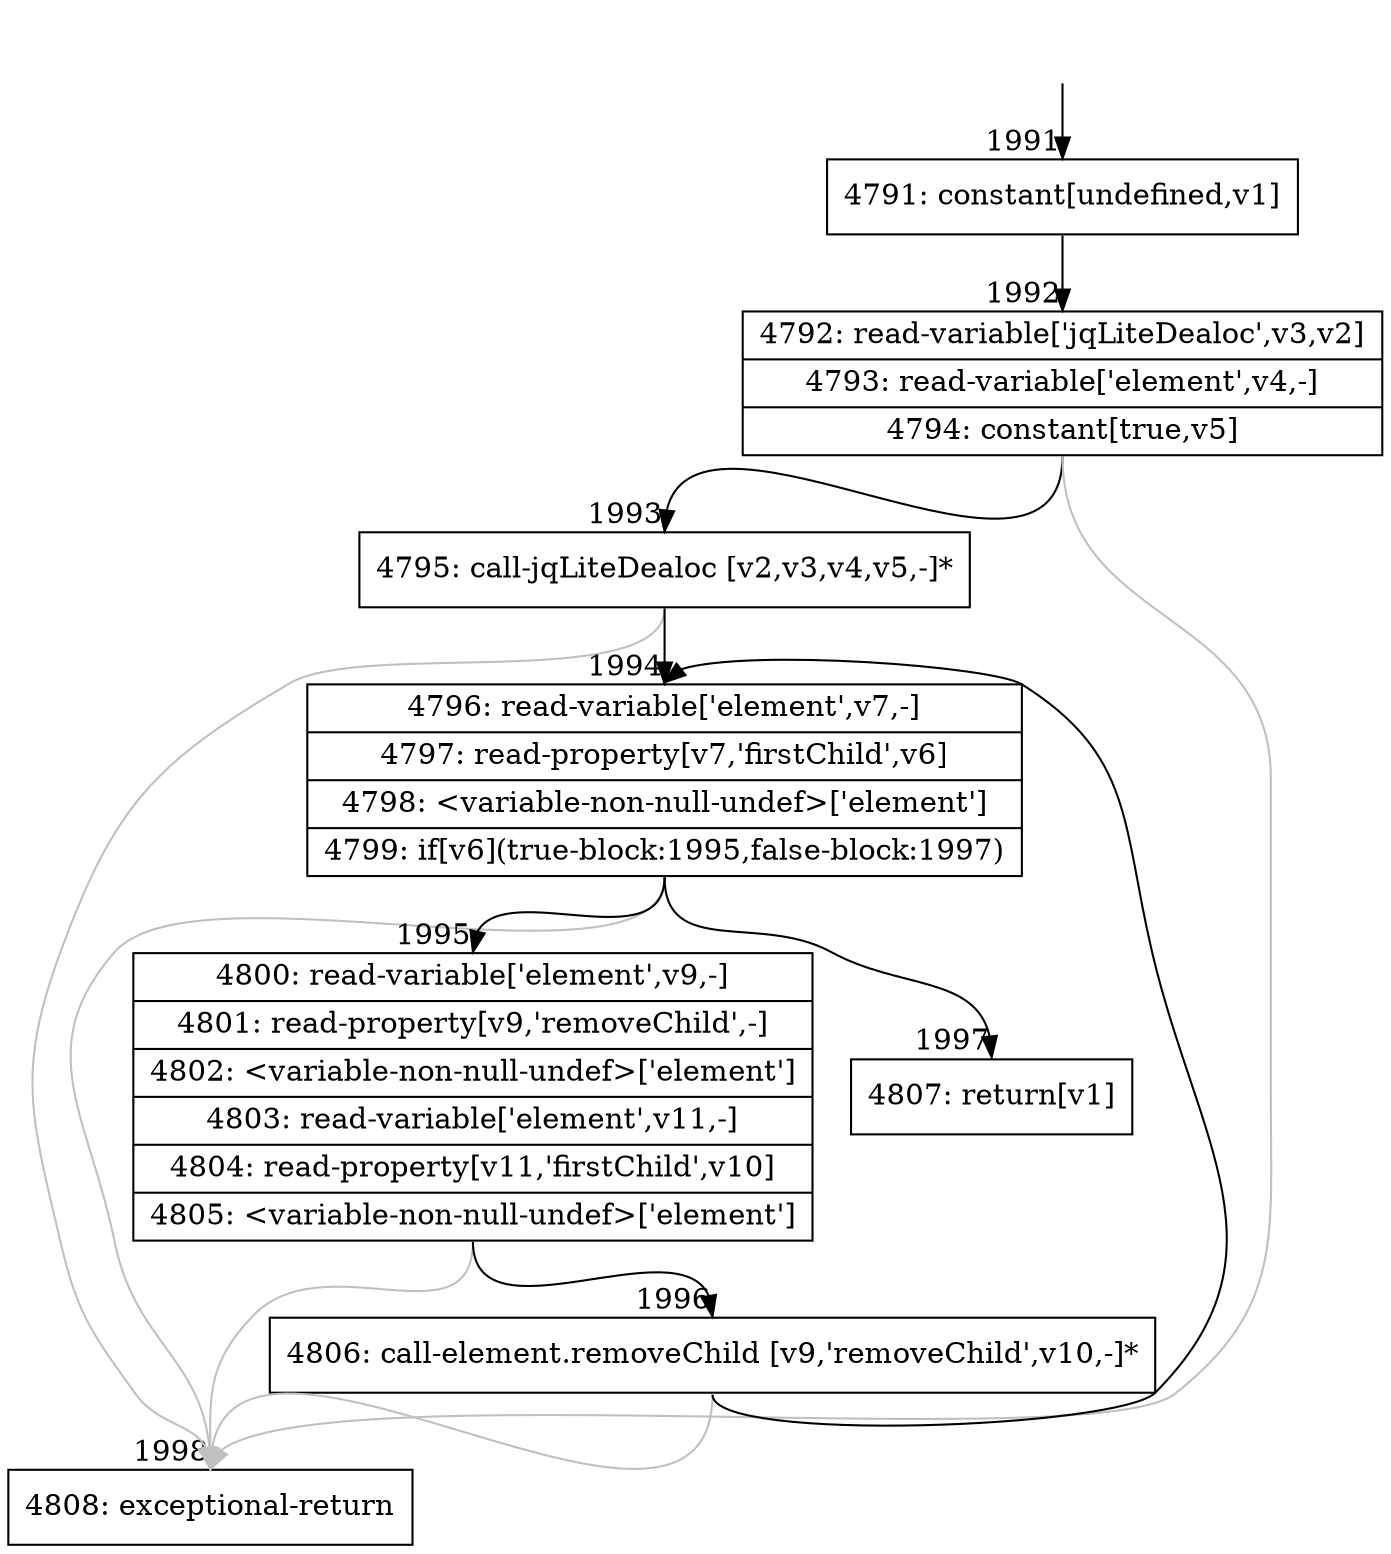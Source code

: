 digraph {
rankdir="TD"
BB_entry147[shape=none,label=""];
BB_entry147 -> BB1991 [tailport=s, headport=n, headlabel="    1991"]
BB1991 [shape=record label="{4791: constant[undefined,v1]}" ] 
BB1991 -> BB1992 [tailport=s, headport=n, headlabel="      1992"]
BB1992 [shape=record label="{4792: read-variable['jqLiteDealoc',v3,v2]|4793: read-variable['element',v4,-]|4794: constant[true,v5]}" ] 
BB1992 -> BB1993 [tailport=s, headport=n, headlabel="      1993"]
BB1992 -> BB1998 [tailport=s, headport=n, color=gray, headlabel="      1998"]
BB1993 [shape=record label="{4795: call-jqLiteDealoc [v2,v3,v4,v5,-]*}" ] 
BB1993 -> BB1994 [tailport=s, headport=n, headlabel="      1994"]
BB1993 -> BB1998 [tailport=s, headport=n, color=gray]
BB1994 [shape=record label="{4796: read-variable['element',v7,-]|4797: read-property[v7,'firstChild',v6]|4798: \<variable-non-null-undef\>['element']|4799: if[v6](true-block:1995,false-block:1997)}" ] 
BB1994 -> BB1995 [tailport=s, headport=n, headlabel="      1995"]
BB1994 -> BB1997 [tailport=s, headport=n, headlabel="      1997"]
BB1994 -> BB1998 [tailport=s, headport=n, color=gray]
BB1995 [shape=record label="{4800: read-variable['element',v9,-]|4801: read-property[v9,'removeChild',-]|4802: \<variable-non-null-undef\>['element']|4803: read-variable['element',v11,-]|4804: read-property[v11,'firstChild',v10]|4805: \<variable-non-null-undef\>['element']}" ] 
BB1995 -> BB1996 [tailport=s, headport=n, headlabel="      1996"]
BB1995 -> BB1998 [tailport=s, headport=n, color=gray]
BB1996 [shape=record label="{4806: call-element.removeChild [v9,'removeChild',v10,-]*}" ] 
BB1996 -> BB1994 [tailport=s, headport=n]
BB1996 -> BB1998 [tailport=s, headport=n, color=gray]
BB1997 [shape=record label="{4807: return[v1]}" ] 
BB1998 [shape=record label="{4808: exceptional-return}" ] 
//#$~ 2964
}
